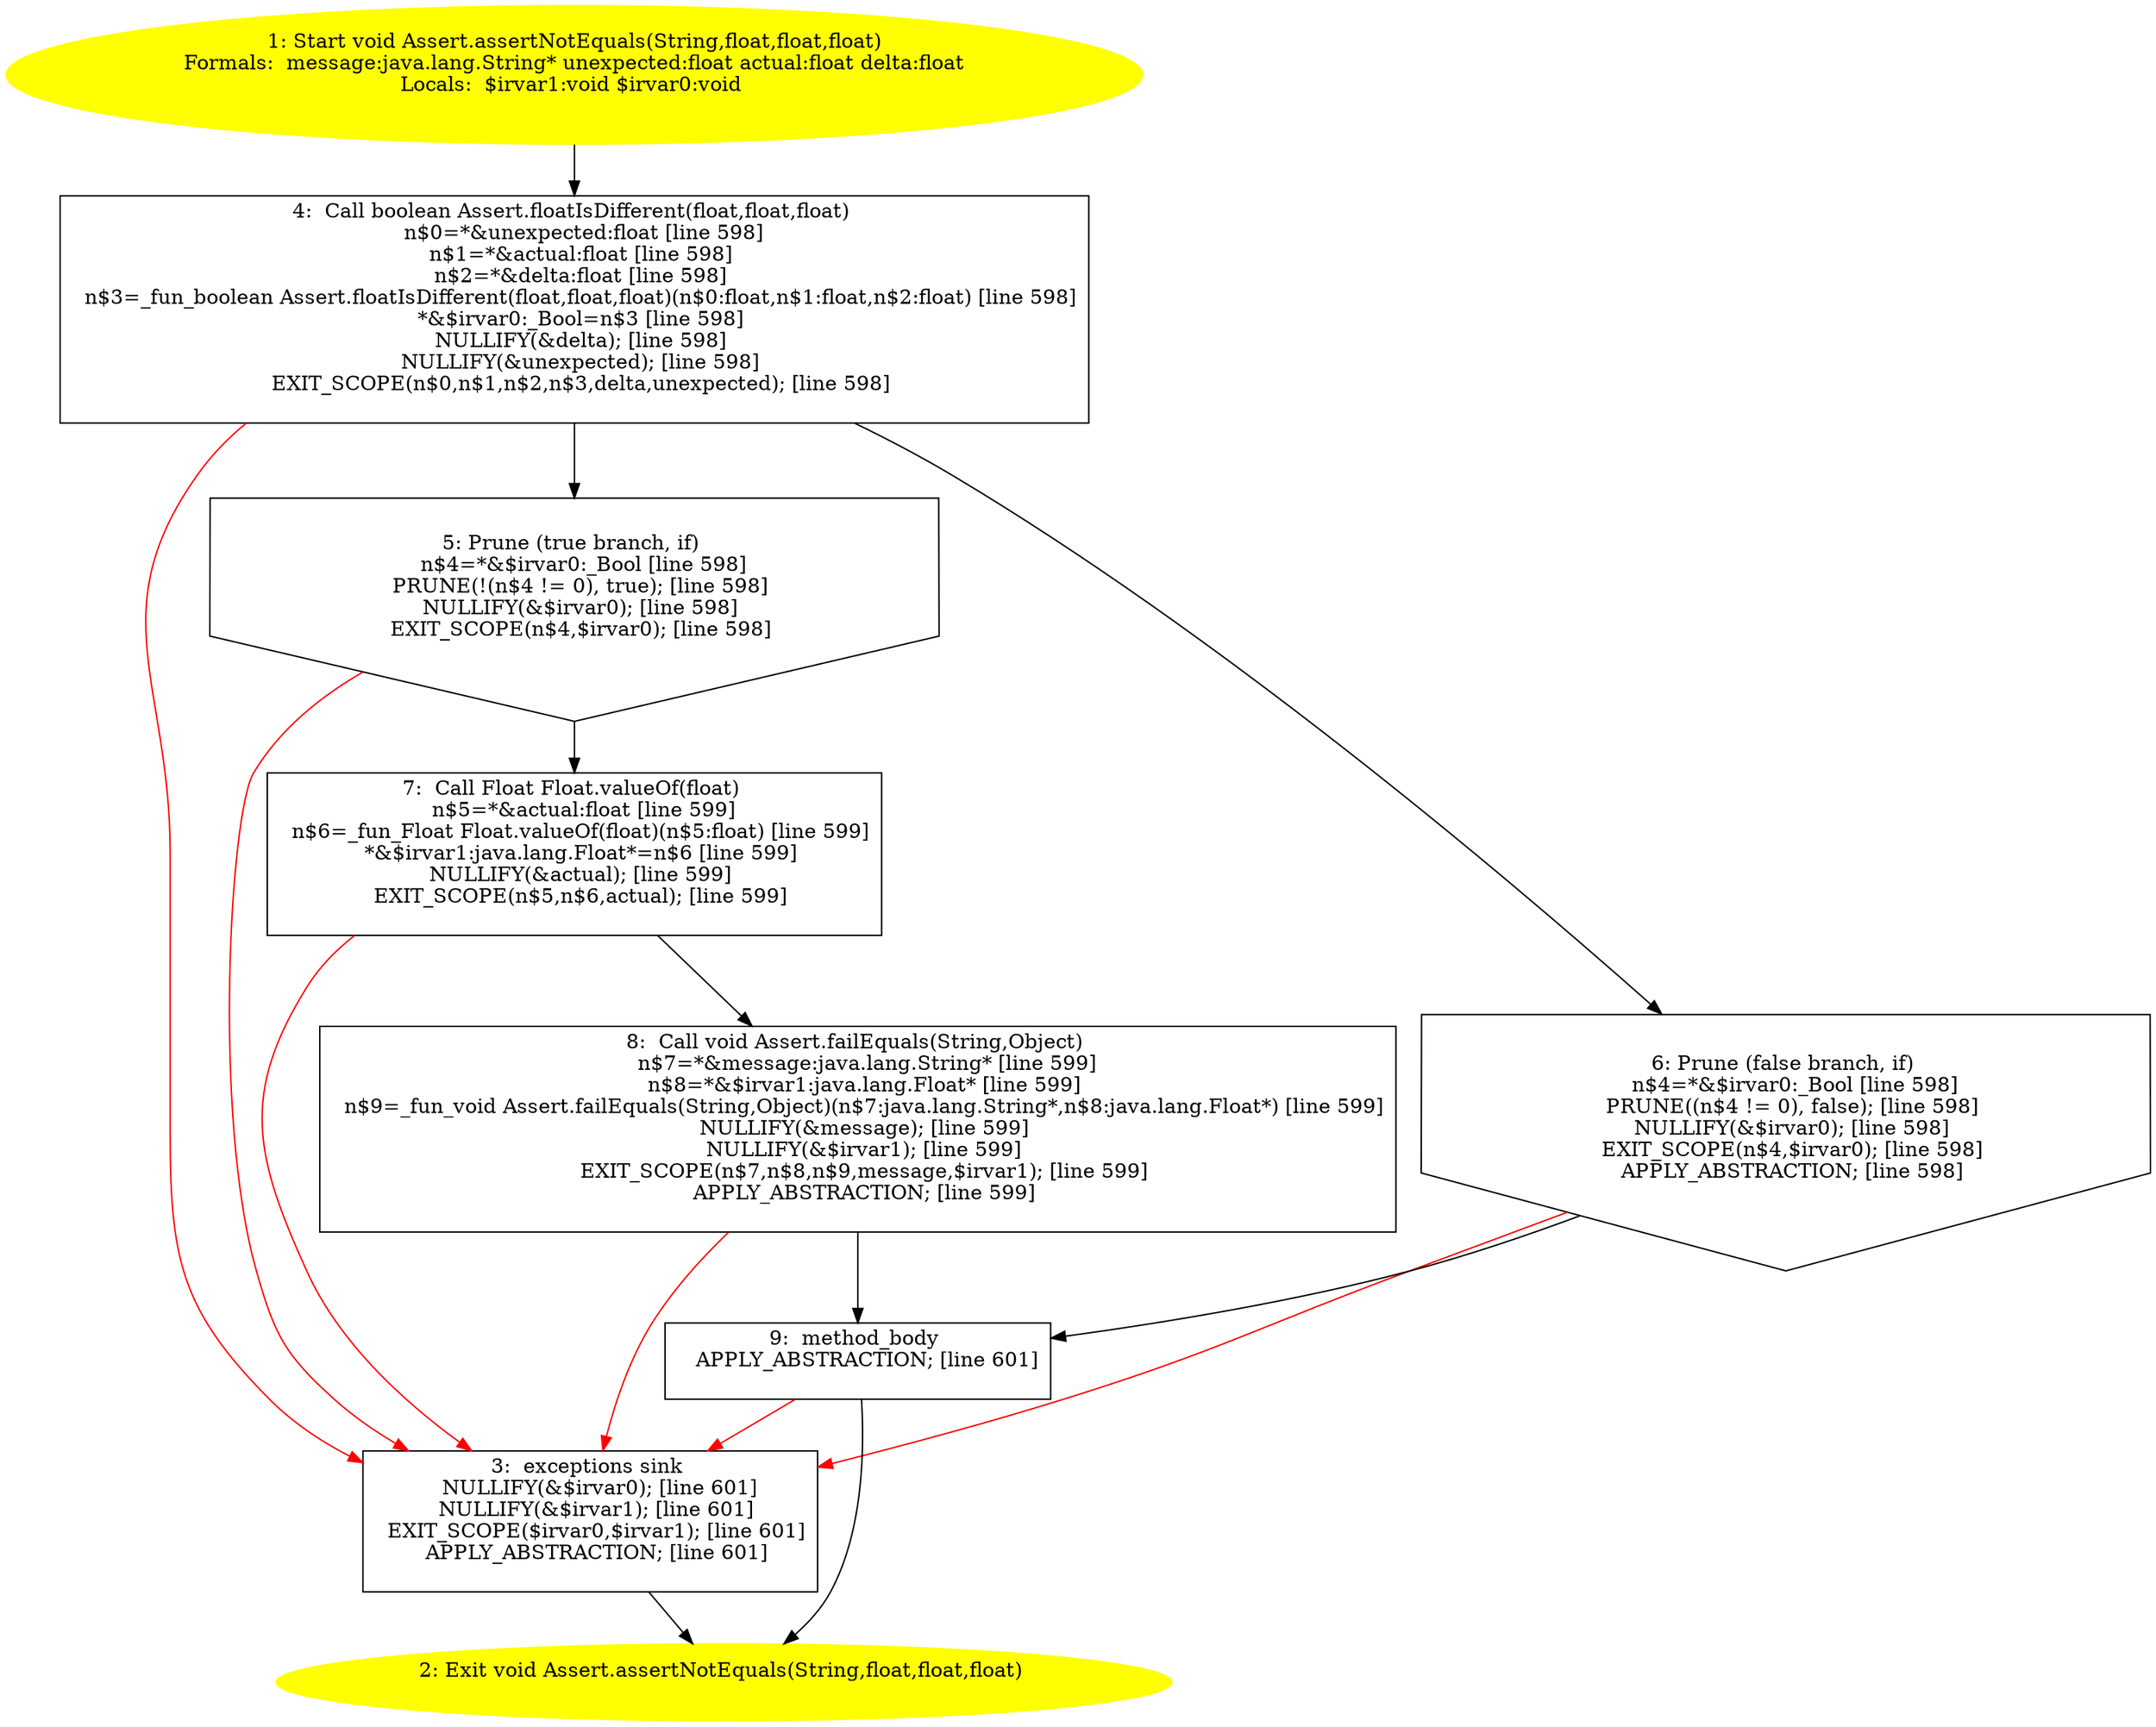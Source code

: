 /* @generated */
digraph cfg {
"org.junit.Assert.assertNotEquals(java.lang.String,float,float,float):void.fb0a3c6784392ce84ca1d918c98b8fa2_1" [label="1: Start void Assert.assertNotEquals(String,float,float,float)\nFormals:  message:java.lang.String* unexpected:float actual:float delta:float\nLocals:  $irvar1:void $irvar0:void \n  " color=yellow style=filled]
	

	 "org.junit.Assert.assertNotEquals(java.lang.String,float,float,float):void.fb0a3c6784392ce84ca1d918c98b8fa2_1" -> "org.junit.Assert.assertNotEquals(java.lang.String,float,float,float):void.fb0a3c6784392ce84ca1d918c98b8fa2_4" ;
"org.junit.Assert.assertNotEquals(java.lang.String,float,float,float):void.fb0a3c6784392ce84ca1d918c98b8fa2_2" [label="2: Exit void Assert.assertNotEquals(String,float,float,float) \n  " color=yellow style=filled]
	

"org.junit.Assert.assertNotEquals(java.lang.String,float,float,float):void.fb0a3c6784392ce84ca1d918c98b8fa2_3" [label="3:  exceptions sink \n   NULLIFY(&$irvar0); [line 601]\n  NULLIFY(&$irvar1); [line 601]\n  EXIT_SCOPE($irvar0,$irvar1); [line 601]\n  APPLY_ABSTRACTION; [line 601]\n " shape="box"]
	

	 "org.junit.Assert.assertNotEquals(java.lang.String,float,float,float):void.fb0a3c6784392ce84ca1d918c98b8fa2_3" -> "org.junit.Assert.assertNotEquals(java.lang.String,float,float,float):void.fb0a3c6784392ce84ca1d918c98b8fa2_2" ;
"org.junit.Assert.assertNotEquals(java.lang.String,float,float,float):void.fb0a3c6784392ce84ca1d918c98b8fa2_4" [label="4:  Call boolean Assert.floatIsDifferent(float,float,float) \n   n$0=*&unexpected:float [line 598]\n  n$1=*&actual:float [line 598]\n  n$2=*&delta:float [line 598]\n  n$3=_fun_boolean Assert.floatIsDifferent(float,float,float)(n$0:float,n$1:float,n$2:float) [line 598]\n  *&$irvar0:_Bool=n$3 [line 598]\n  NULLIFY(&delta); [line 598]\n  NULLIFY(&unexpected); [line 598]\n  EXIT_SCOPE(n$0,n$1,n$2,n$3,delta,unexpected); [line 598]\n " shape="box"]
	

	 "org.junit.Assert.assertNotEquals(java.lang.String,float,float,float):void.fb0a3c6784392ce84ca1d918c98b8fa2_4" -> "org.junit.Assert.assertNotEquals(java.lang.String,float,float,float):void.fb0a3c6784392ce84ca1d918c98b8fa2_5" ;
	 "org.junit.Assert.assertNotEquals(java.lang.String,float,float,float):void.fb0a3c6784392ce84ca1d918c98b8fa2_4" -> "org.junit.Assert.assertNotEquals(java.lang.String,float,float,float):void.fb0a3c6784392ce84ca1d918c98b8fa2_6" ;
	 "org.junit.Assert.assertNotEquals(java.lang.String,float,float,float):void.fb0a3c6784392ce84ca1d918c98b8fa2_4" -> "org.junit.Assert.assertNotEquals(java.lang.String,float,float,float):void.fb0a3c6784392ce84ca1d918c98b8fa2_3" [color="red" ];
"org.junit.Assert.assertNotEquals(java.lang.String,float,float,float):void.fb0a3c6784392ce84ca1d918c98b8fa2_5" [label="5: Prune (true branch, if) \n   n$4=*&$irvar0:_Bool [line 598]\n  PRUNE(!(n$4 != 0), true); [line 598]\n  NULLIFY(&$irvar0); [line 598]\n  EXIT_SCOPE(n$4,$irvar0); [line 598]\n " shape="invhouse"]
	

	 "org.junit.Assert.assertNotEquals(java.lang.String,float,float,float):void.fb0a3c6784392ce84ca1d918c98b8fa2_5" -> "org.junit.Assert.assertNotEquals(java.lang.String,float,float,float):void.fb0a3c6784392ce84ca1d918c98b8fa2_7" ;
	 "org.junit.Assert.assertNotEquals(java.lang.String,float,float,float):void.fb0a3c6784392ce84ca1d918c98b8fa2_5" -> "org.junit.Assert.assertNotEquals(java.lang.String,float,float,float):void.fb0a3c6784392ce84ca1d918c98b8fa2_3" [color="red" ];
"org.junit.Assert.assertNotEquals(java.lang.String,float,float,float):void.fb0a3c6784392ce84ca1d918c98b8fa2_6" [label="6: Prune (false branch, if) \n   n$4=*&$irvar0:_Bool [line 598]\n  PRUNE((n$4 != 0), false); [line 598]\n  NULLIFY(&$irvar0); [line 598]\n  EXIT_SCOPE(n$4,$irvar0); [line 598]\n  APPLY_ABSTRACTION; [line 598]\n " shape="invhouse"]
	

	 "org.junit.Assert.assertNotEquals(java.lang.String,float,float,float):void.fb0a3c6784392ce84ca1d918c98b8fa2_6" -> "org.junit.Assert.assertNotEquals(java.lang.String,float,float,float):void.fb0a3c6784392ce84ca1d918c98b8fa2_9" ;
	 "org.junit.Assert.assertNotEquals(java.lang.String,float,float,float):void.fb0a3c6784392ce84ca1d918c98b8fa2_6" -> "org.junit.Assert.assertNotEquals(java.lang.String,float,float,float):void.fb0a3c6784392ce84ca1d918c98b8fa2_3" [color="red" ];
"org.junit.Assert.assertNotEquals(java.lang.String,float,float,float):void.fb0a3c6784392ce84ca1d918c98b8fa2_7" [label="7:  Call Float Float.valueOf(float) \n   n$5=*&actual:float [line 599]\n  n$6=_fun_Float Float.valueOf(float)(n$5:float) [line 599]\n  *&$irvar1:java.lang.Float*=n$6 [line 599]\n  NULLIFY(&actual); [line 599]\n  EXIT_SCOPE(n$5,n$6,actual); [line 599]\n " shape="box"]
	

	 "org.junit.Assert.assertNotEquals(java.lang.String,float,float,float):void.fb0a3c6784392ce84ca1d918c98b8fa2_7" -> "org.junit.Assert.assertNotEquals(java.lang.String,float,float,float):void.fb0a3c6784392ce84ca1d918c98b8fa2_8" ;
	 "org.junit.Assert.assertNotEquals(java.lang.String,float,float,float):void.fb0a3c6784392ce84ca1d918c98b8fa2_7" -> "org.junit.Assert.assertNotEquals(java.lang.String,float,float,float):void.fb0a3c6784392ce84ca1d918c98b8fa2_3" [color="red" ];
"org.junit.Assert.assertNotEquals(java.lang.String,float,float,float):void.fb0a3c6784392ce84ca1d918c98b8fa2_8" [label="8:  Call void Assert.failEquals(String,Object) \n   n$7=*&message:java.lang.String* [line 599]\n  n$8=*&$irvar1:java.lang.Float* [line 599]\n  n$9=_fun_void Assert.failEquals(String,Object)(n$7:java.lang.String*,n$8:java.lang.Float*) [line 599]\n  NULLIFY(&message); [line 599]\n  NULLIFY(&$irvar1); [line 599]\n  EXIT_SCOPE(n$7,n$8,n$9,message,$irvar1); [line 599]\n  APPLY_ABSTRACTION; [line 599]\n " shape="box"]
	

	 "org.junit.Assert.assertNotEquals(java.lang.String,float,float,float):void.fb0a3c6784392ce84ca1d918c98b8fa2_8" -> "org.junit.Assert.assertNotEquals(java.lang.String,float,float,float):void.fb0a3c6784392ce84ca1d918c98b8fa2_9" ;
	 "org.junit.Assert.assertNotEquals(java.lang.String,float,float,float):void.fb0a3c6784392ce84ca1d918c98b8fa2_8" -> "org.junit.Assert.assertNotEquals(java.lang.String,float,float,float):void.fb0a3c6784392ce84ca1d918c98b8fa2_3" [color="red" ];
"org.junit.Assert.assertNotEquals(java.lang.String,float,float,float):void.fb0a3c6784392ce84ca1d918c98b8fa2_9" [label="9:  method_body \n   APPLY_ABSTRACTION; [line 601]\n " shape="box"]
	

	 "org.junit.Assert.assertNotEquals(java.lang.String,float,float,float):void.fb0a3c6784392ce84ca1d918c98b8fa2_9" -> "org.junit.Assert.assertNotEquals(java.lang.String,float,float,float):void.fb0a3c6784392ce84ca1d918c98b8fa2_2" ;
	 "org.junit.Assert.assertNotEquals(java.lang.String,float,float,float):void.fb0a3c6784392ce84ca1d918c98b8fa2_9" -> "org.junit.Assert.assertNotEquals(java.lang.String,float,float,float):void.fb0a3c6784392ce84ca1d918c98b8fa2_3" [color="red" ];
}

